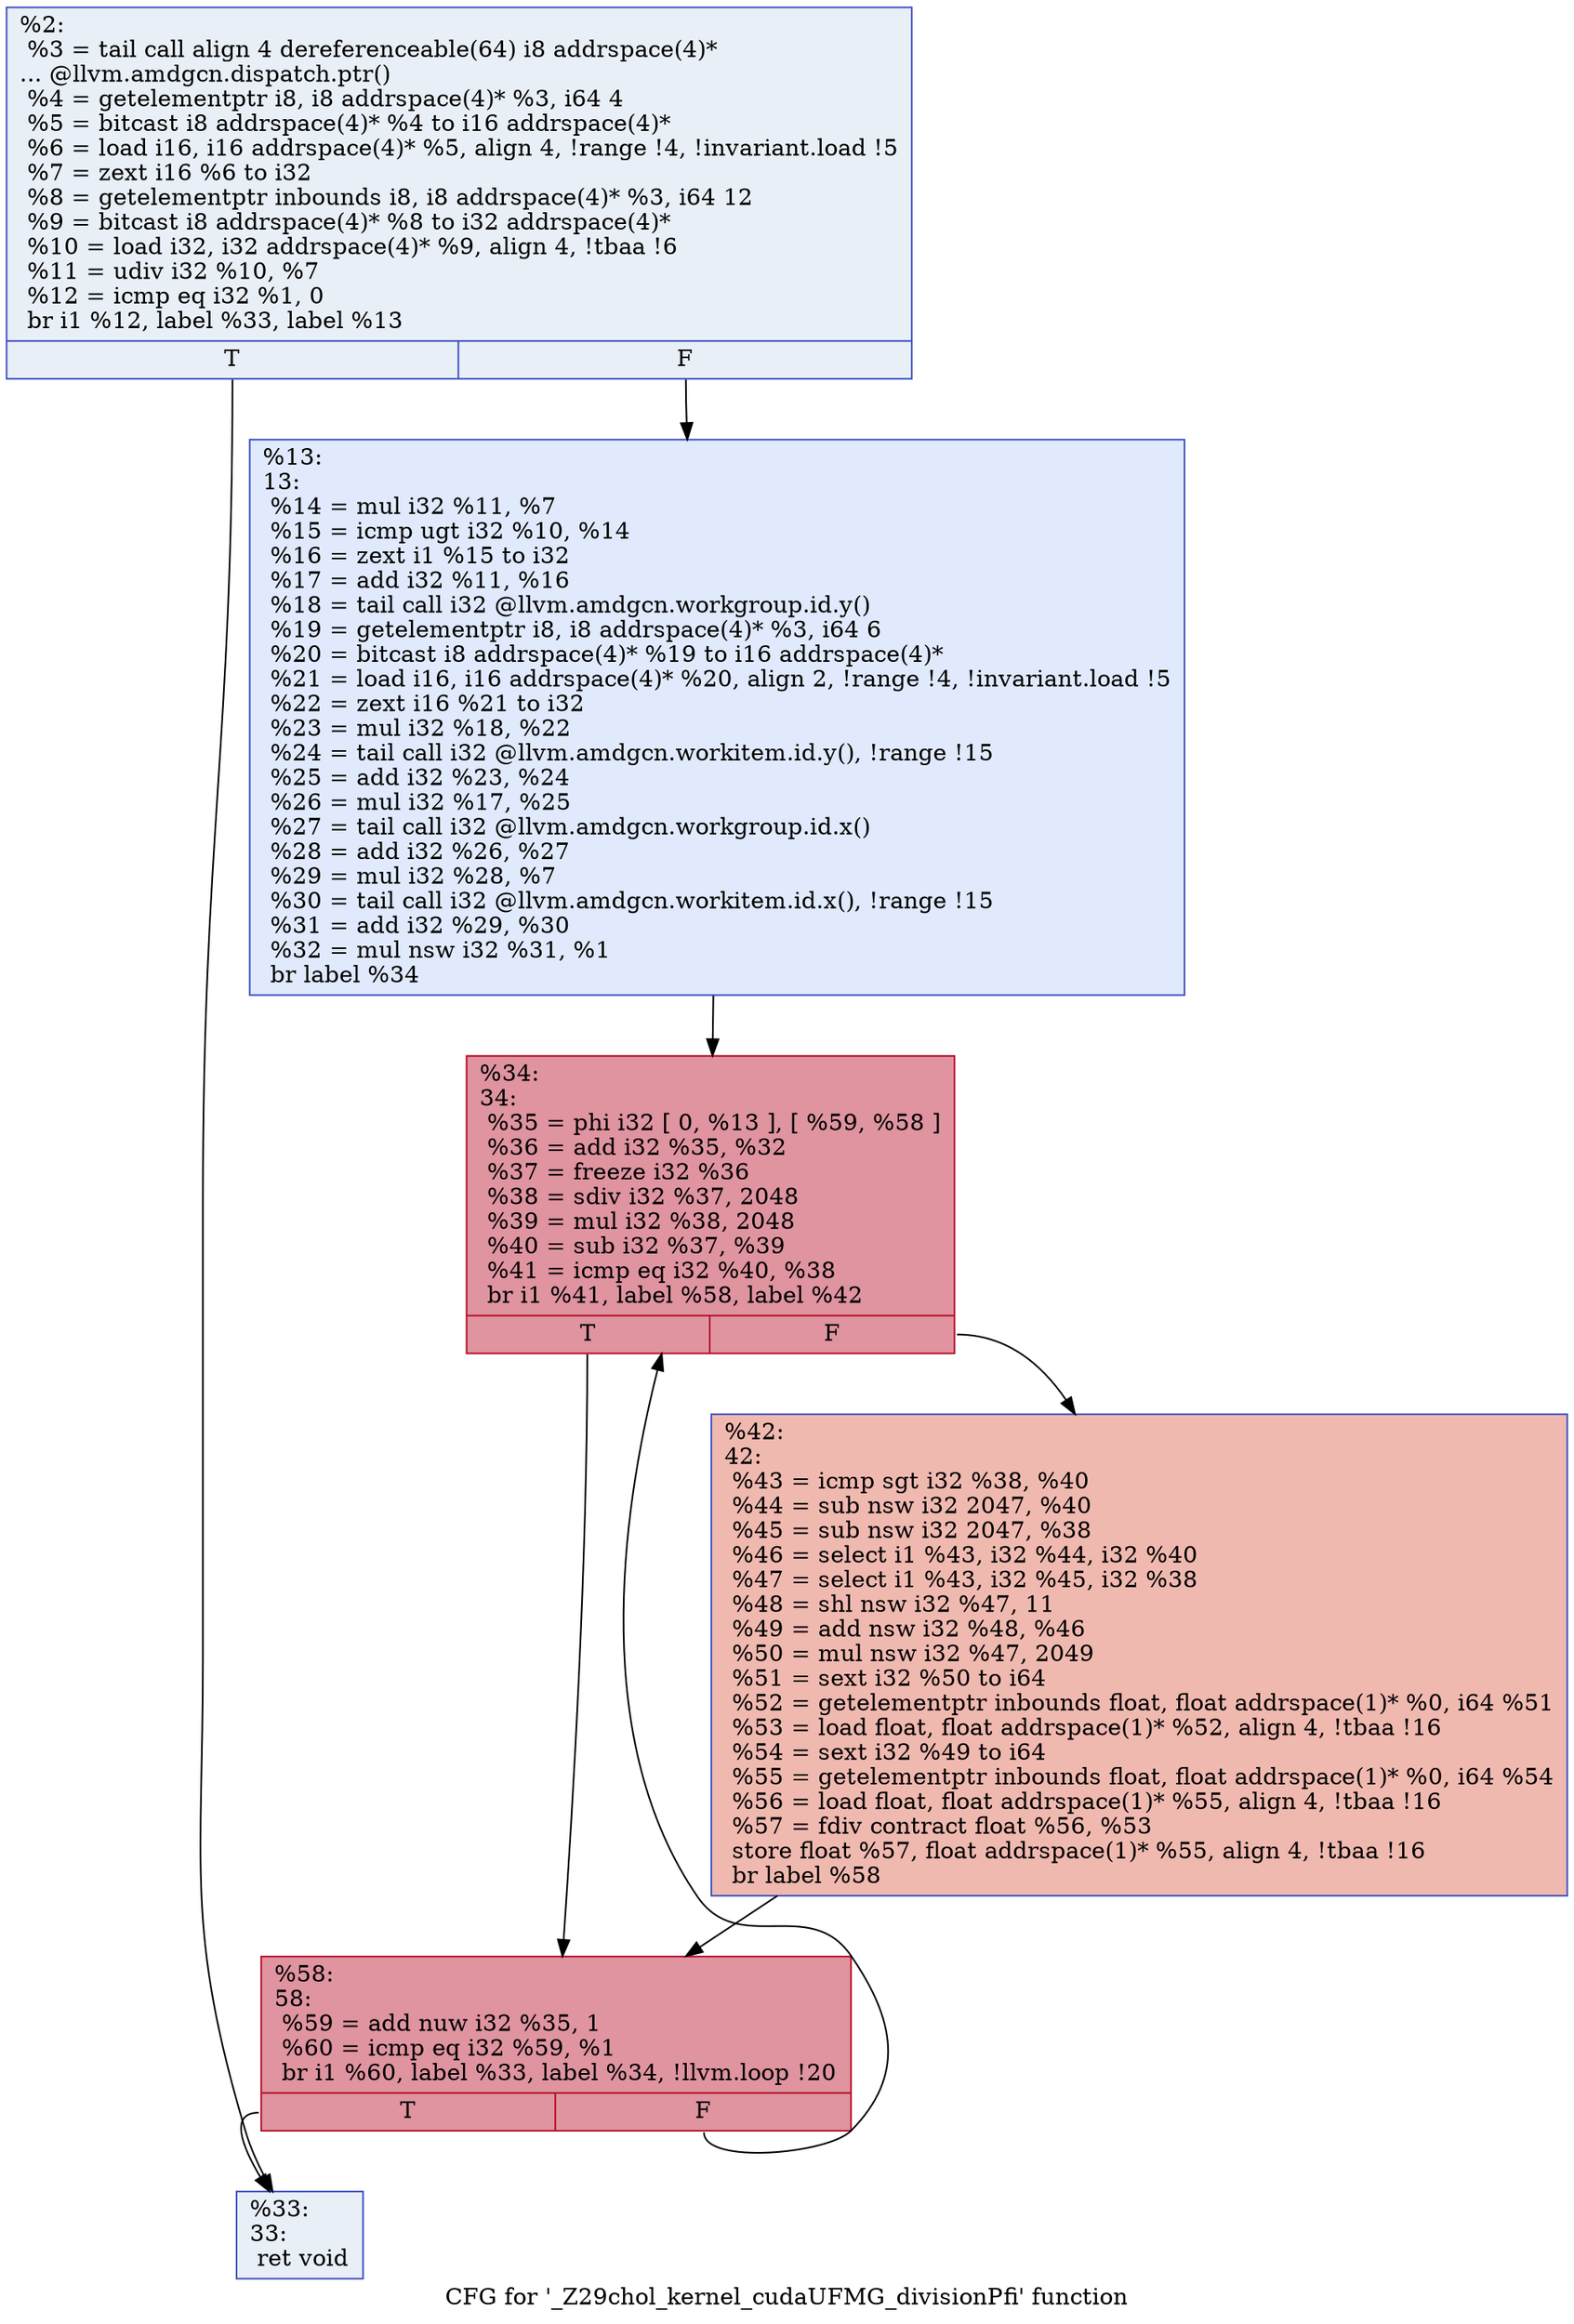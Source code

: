 digraph "CFG for '_Z29chol_kernel_cudaUFMG_divisionPfi' function" {
	label="CFG for '_Z29chol_kernel_cudaUFMG_divisionPfi' function";

	Node0x4f338c0 [shape=record,color="#3d50c3ff", style=filled, fillcolor="#cedaeb70",label="{%2:\l  %3 = tail call align 4 dereferenceable(64) i8 addrspace(4)*\l... @llvm.amdgcn.dispatch.ptr()\l  %4 = getelementptr i8, i8 addrspace(4)* %3, i64 4\l  %5 = bitcast i8 addrspace(4)* %4 to i16 addrspace(4)*\l  %6 = load i16, i16 addrspace(4)* %5, align 4, !range !4, !invariant.load !5\l  %7 = zext i16 %6 to i32\l  %8 = getelementptr inbounds i8, i8 addrspace(4)* %3, i64 12\l  %9 = bitcast i8 addrspace(4)* %8 to i32 addrspace(4)*\l  %10 = load i32, i32 addrspace(4)* %9, align 4, !tbaa !6\l  %11 = udiv i32 %10, %7\l  %12 = icmp eq i32 %1, 0\l  br i1 %12, label %33, label %13\l|{<s0>T|<s1>F}}"];
	Node0x4f338c0:s0 -> Node0x4f34240;
	Node0x4f338c0:s1 -> Node0x4f355c0;
	Node0x4f355c0 [shape=record,color="#3d50c3ff", style=filled, fillcolor="#b9d0f970",label="{%13:\l13:                                               \l  %14 = mul i32 %11, %7\l  %15 = icmp ugt i32 %10, %14\l  %16 = zext i1 %15 to i32\l  %17 = add i32 %11, %16\l  %18 = tail call i32 @llvm.amdgcn.workgroup.id.y()\l  %19 = getelementptr i8, i8 addrspace(4)* %3, i64 6\l  %20 = bitcast i8 addrspace(4)* %19 to i16 addrspace(4)*\l  %21 = load i16, i16 addrspace(4)* %20, align 2, !range !4, !invariant.load !5\l  %22 = zext i16 %21 to i32\l  %23 = mul i32 %18, %22\l  %24 = tail call i32 @llvm.amdgcn.workitem.id.y(), !range !15\l  %25 = add i32 %23, %24\l  %26 = mul i32 %17, %25\l  %27 = tail call i32 @llvm.amdgcn.workgroup.id.x()\l  %28 = add i32 %26, %27\l  %29 = mul i32 %28, %7\l  %30 = tail call i32 @llvm.amdgcn.workitem.id.x(), !range !15\l  %31 = add i32 %29, %30\l  %32 = mul nsw i32 %31, %1\l  br label %34\l}"];
	Node0x4f355c0 -> Node0x4f35890;
	Node0x4f34240 [shape=record,color="#3d50c3ff", style=filled, fillcolor="#cedaeb70",label="{%33:\l33:                                               \l  ret void\l}"];
	Node0x4f35890 [shape=record,color="#b70d28ff", style=filled, fillcolor="#b70d2870",label="{%34:\l34:                                               \l  %35 = phi i32 [ 0, %13 ], [ %59, %58 ]\l  %36 = add i32 %35, %32\l  %37 = freeze i32 %36\l  %38 = sdiv i32 %37, 2048\l  %39 = mul i32 %38, 2048\l  %40 = sub i32 %37, %39\l  %41 = icmp eq i32 %40, %38\l  br i1 %41, label %58, label %42\l|{<s0>T|<s1>F}}"];
	Node0x4f35890:s0 -> Node0x4f37df0;
	Node0x4f35890:s1 -> Node0x4f38260;
	Node0x4f38260 [shape=record,color="#3d50c3ff", style=filled, fillcolor="#de614d70",label="{%42:\l42:                                               \l  %43 = icmp sgt i32 %38, %40\l  %44 = sub nsw i32 2047, %40\l  %45 = sub nsw i32 2047, %38\l  %46 = select i1 %43, i32 %44, i32 %40\l  %47 = select i1 %43, i32 %45, i32 %38\l  %48 = shl nsw i32 %47, 11\l  %49 = add nsw i32 %48, %46\l  %50 = mul nsw i32 %47, 2049\l  %51 = sext i32 %50 to i64\l  %52 = getelementptr inbounds float, float addrspace(1)* %0, i64 %51\l  %53 = load float, float addrspace(1)* %52, align 4, !tbaa !16\l  %54 = sext i32 %49 to i64\l  %55 = getelementptr inbounds float, float addrspace(1)* %0, i64 %54\l  %56 = load float, float addrspace(1)* %55, align 4, !tbaa !16\l  %57 = fdiv contract float %56, %53\l  store float %57, float addrspace(1)* %55, align 4, !tbaa !16\l  br label %58\l}"];
	Node0x4f38260 -> Node0x4f37df0;
	Node0x4f37df0 [shape=record,color="#b70d28ff", style=filled, fillcolor="#b70d2870",label="{%58:\l58:                                               \l  %59 = add nuw i32 %35, 1\l  %60 = icmp eq i32 %59, %1\l  br i1 %60, label %33, label %34, !llvm.loop !20\l|{<s0>T|<s1>F}}"];
	Node0x4f37df0:s0 -> Node0x4f34240;
	Node0x4f37df0:s1 -> Node0x4f35890;
}
